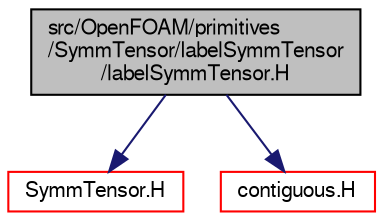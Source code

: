 digraph "src/OpenFOAM/primitives/SymmTensor/labelSymmTensor/labelSymmTensor.H"
{
  bgcolor="transparent";
  edge [fontname="FreeSans",fontsize="10",labelfontname="FreeSans",labelfontsize="10"];
  node [fontname="FreeSans",fontsize="10",shape=record];
  Node1 [label="src/OpenFOAM/primitives\l/SymmTensor/labelSymmTensor\l/labelSymmTensor.H",height=0.2,width=0.4,color="black", fillcolor="grey75", style="filled" fontcolor="black"];
  Node1 -> Node2 [color="midnightblue",fontsize="10",style="solid",fontname="FreeSans"];
  Node2 [label="SymmTensor.H",height=0.2,width=0.4,color="red",URL="$a08538.html"];
  Node1 -> Node3 [color="midnightblue",fontsize="10",style="solid",fontname="FreeSans"];
  Node3 [label="contiguous.H",height=0.2,width=0.4,color="red",URL="$a08354.html",tooltip="Template function to specify if the data of a type are contiguous. "];
}

